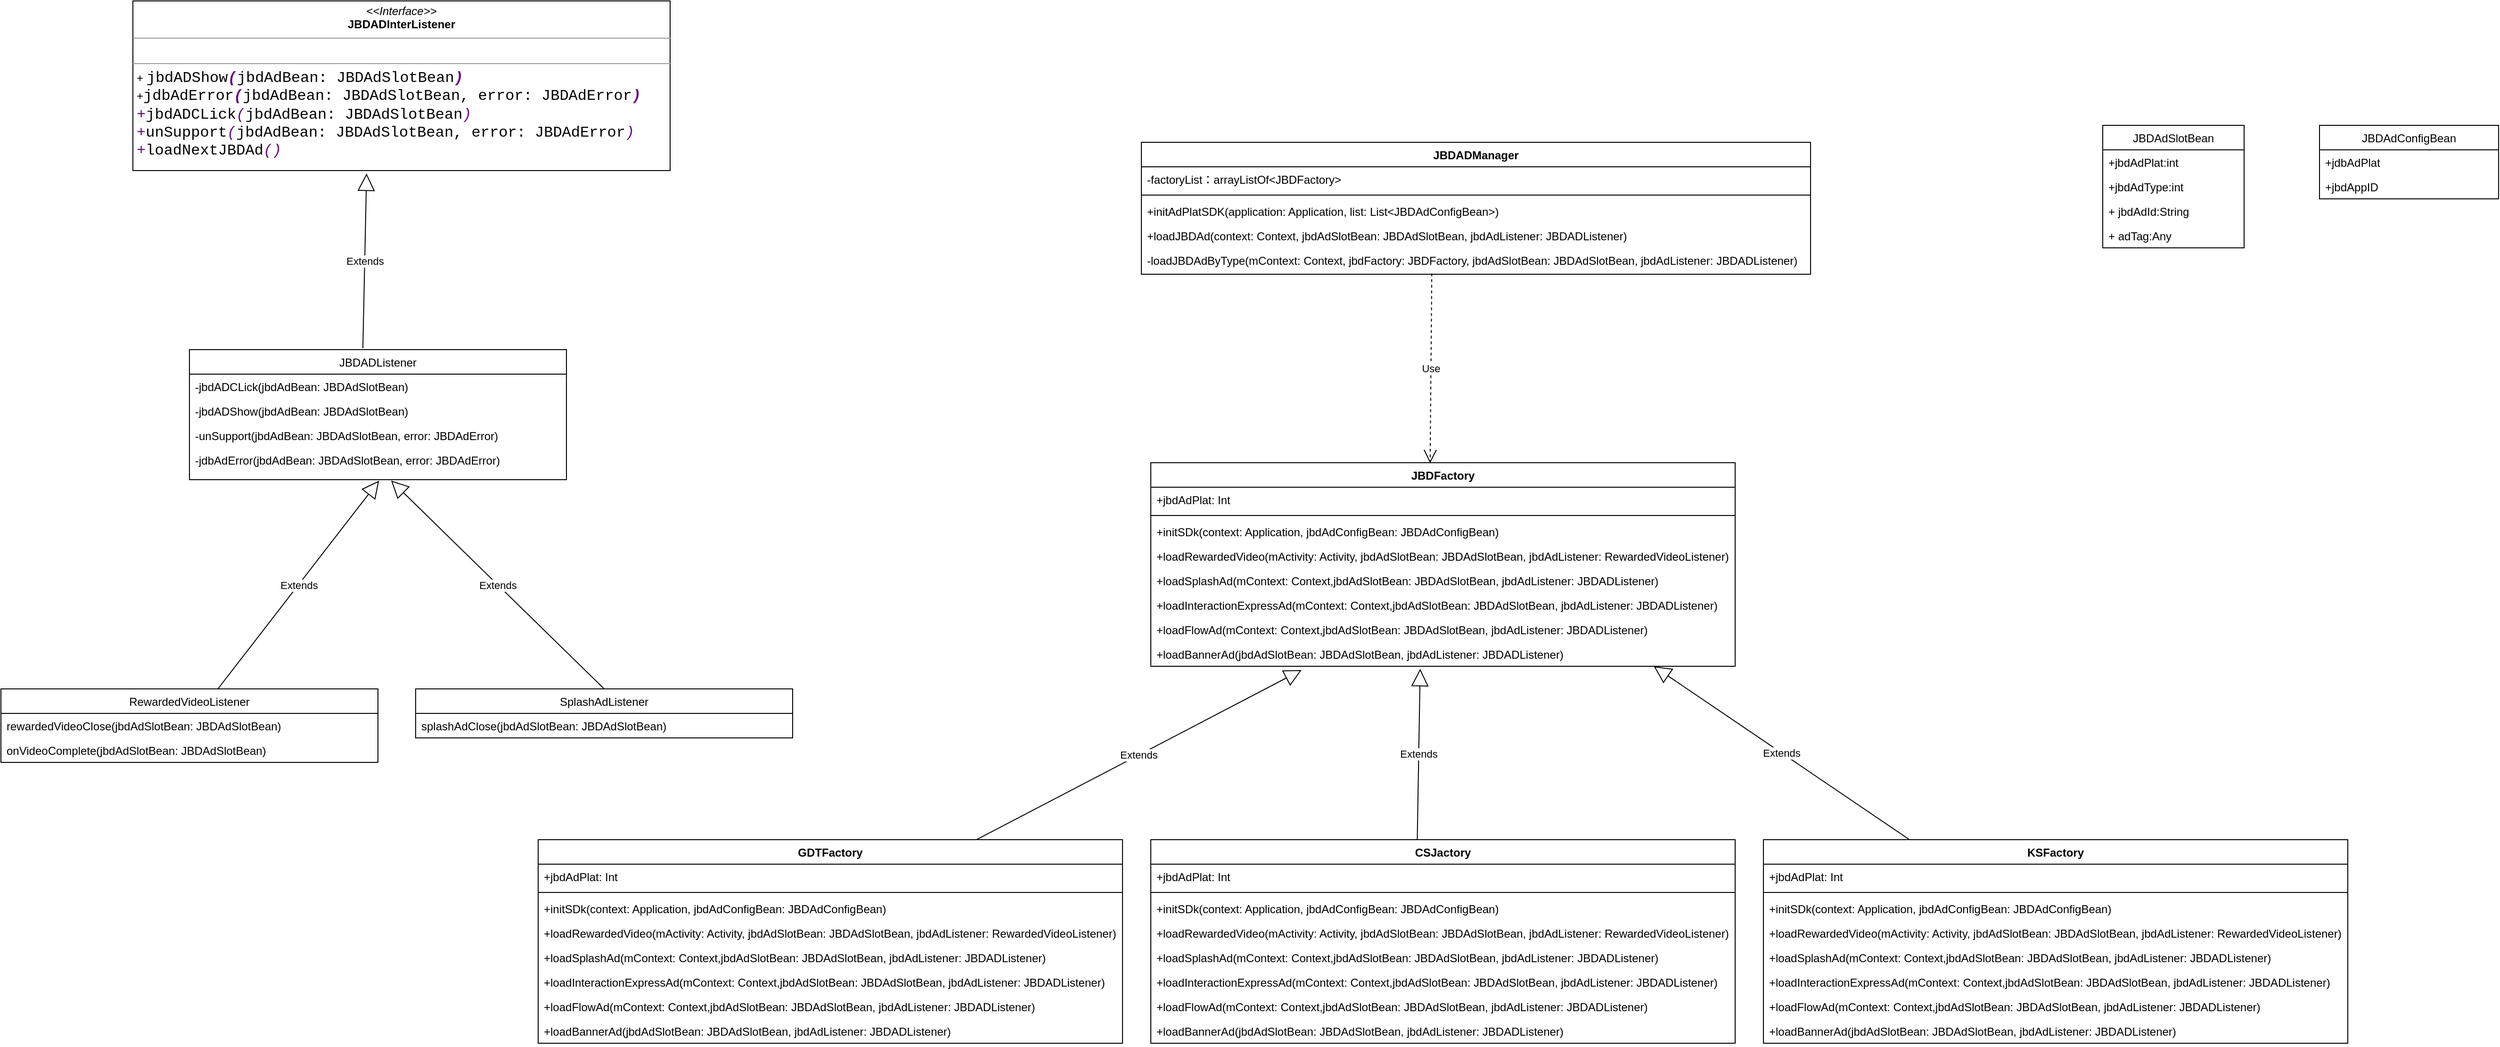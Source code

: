 <mxfile version="13.5.5" type="github">
  <diagram id="5dPPpYAP-PKiB_ua91mX" name="Page-1">
    <mxGraphModel dx="6855" dy="1988" grid="1" gridSize="10" guides="1" tooltips="1" connect="1" arrows="1" fold="1" page="1" pageScale="1" pageWidth="3300" pageHeight="4681" math="0" shadow="0">
      <root>
        <mxCell id="0" />
        <mxCell id="1" parent="0" />
        <mxCell id="3NJFldnpDI_Of29Jazui-77" value="Extends" style="endArrow=block;endSize=16;endFill=0;html=1;entryX=0.503;entryY=1.029;entryDx=0;entryDy=0;entryPerimeter=0;" edge="1" parent="1" source="3NJFldnpDI_Of29Jazui-73" target="3NJFldnpDI_Of29Jazui-58">
          <mxGeometry width="160" relative="1" as="geometry">
            <mxPoint x="-260" y="1650" as="sourcePoint" />
            <mxPoint x="-100" y="1650" as="targetPoint" />
          </mxGeometry>
        </mxCell>
        <mxCell id="3NJFldnpDI_Of29Jazui-81" value="Extends" style="endArrow=block;endSize=16;endFill=0;html=1;exitX=0.5;exitY=0;exitDx=0;exitDy=0;entryX=0.535;entryY=1.029;entryDx=0;entryDy=0;entryPerimeter=0;" edge="1" parent="1" source="3NJFldnpDI_Of29Jazui-78" target="3NJFldnpDI_Of29Jazui-58">
          <mxGeometry width="160" relative="1" as="geometry">
            <mxPoint x="-260" y="1750" as="sourcePoint" />
            <mxPoint x="-110" y="1640" as="targetPoint" />
          </mxGeometry>
        </mxCell>
        <mxCell id="3NJFldnpDI_Of29Jazui-105" value="Extends" style="endArrow=block;endSize=16;endFill=0;html=1;exitX=0.75;exitY=0;exitDx=0;exitDy=0;" edge="1" parent="1" source="3NJFldnpDI_Of29Jazui-130">
          <mxGeometry width="160" relative="1" as="geometry">
            <mxPoint x="492.76" y="1917.192" as="sourcePoint" />
            <mxPoint x="850" y="1780" as="targetPoint" />
          </mxGeometry>
        </mxCell>
        <mxCell id="3NJFldnpDI_Of29Jazui-107" value="Extends" style="endArrow=block;endSize=16;endFill=0;html=1;entryX=0.461;entryY=1.104;entryDx=0;entryDy=0;entryPerimeter=0;exitX=0.456;exitY=0.001;exitDx=0;exitDy=0;exitPerimeter=0;" edge="1" parent="1" source="3NJFldnpDI_Of29Jazui-139" target="3NJFldnpDI_Of29Jazui-86">
          <mxGeometry width="160" relative="1" as="geometry">
            <mxPoint x="972.1" y="1916.976" as="sourcePoint" />
            <mxPoint x="1000" y="1790" as="targetPoint" />
          </mxGeometry>
        </mxCell>
        <mxCell id="3NJFldnpDI_Of29Jazui-117" value="Extends" style="endArrow=block;endSize=16;endFill=0;html=1;entryX=0.461;entryY=1.104;entryDx=0;entryDy=0;entryPerimeter=0;exitX=0.25;exitY=0;exitDx=0;exitDy=0;" edge="1" parent="1" source="3NJFldnpDI_Of29Jazui-149">
          <mxGeometry width="160" relative="1" as="geometry">
            <mxPoint x="1476.4" y="1915.896" as="sourcePoint" />
            <mxPoint x="1223.72" y="1776.004" as="targetPoint" />
          </mxGeometry>
        </mxCell>
        <mxCell id="3NJFldnpDI_Of29Jazui-124" value="Use" style="endArrow=open;endSize=12;dashed=1;html=1;exitX=0.434;exitY=0.974;exitDx=0;exitDy=0;exitPerimeter=0;entryX=0.478;entryY=0.002;entryDx=0;entryDy=0;entryPerimeter=0;" edge="1" parent="1" source="3NJFldnpDI_Of29Jazui-121" target="3NJFldnpDI_Of29Jazui-51">
          <mxGeometry width="160" relative="1" as="geometry">
            <mxPoint x="790" y="1450" as="sourcePoint" />
            <mxPoint x="950" y="1450" as="targetPoint" />
          </mxGeometry>
        </mxCell>
        <mxCell id="3NJFldnpDI_Of29Jazui-118" value="JBDADManager" style="swimlane;fontStyle=1;align=center;verticalAlign=top;childLayout=stackLayout;horizontal=1;startSize=26;horizontalStack=0;resizeParent=1;resizeParentMax=0;resizeLast=0;collapsible=1;marginBottom=0;" vertex="1" parent="1">
          <mxGeometry x="680" y="1220" width="710" height="140" as="geometry" />
        </mxCell>
        <mxCell id="3NJFldnpDI_Of29Jazui-119" value="-factoryList：arrayListOf&lt;JBDFactory&gt;" style="text;strokeColor=none;fillColor=none;align=left;verticalAlign=top;spacingLeft=4;spacingRight=4;overflow=hidden;rotatable=0;points=[[0,0.5],[1,0.5]];portConstraint=eastwest;" vertex="1" parent="3NJFldnpDI_Of29Jazui-118">
          <mxGeometry y="26" width="710" height="26" as="geometry" />
        </mxCell>
        <mxCell id="3NJFldnpDI_Of29Jazui-120" value="" style="line;strokeWidth=1;fillColor=none;align=left;verticalAlign=middle;spacingTop=-1;spacingLeft=3;spacingRight=3;rotatable=0;labelPosition=right;points=[];portConstraint=eastwest;" vertex="1" parent="3NJFldnpDI_Of29Jazui-118">
          <mxGeometry y="52" width="710" height="8" as="geometry" />
        </mxCell>
        <mxCell id="3NJFldnpDI_Of29Jazui-122" value="+initAdPlatSDK(application: Application, list: List&lt;JBDAdConfigBean&gt;)" style="text;strokeColor=none;fillColor=none;align=left;verticalAlign=top;spacingLeft=4;spacingRight=4;overflow=hidden;rotatable=0;points=[[0,0.5],[1,0.5]];portConstraint=eastwest;" vertex="1" parent="3NJFldnpDI_Of29Jazui-118">
          <mxGeometry y="60" width="710" height="26" as="geometry" />
        </mxCell>
        <mxCell id="3NJFldnpDI_Of29Jazui-123" value="+loadJBDAd(context: Context, jbdAdSlotBean: JBDAdSlotBean, jbdAdListener: JBDADListener)" style="text;strokeColor=none;fillColor=none;align=left;verticalAlign=top;spacingLeft=4;spacingRight=4;overflow=hidden;rotatable=0;points=[[0,0.5],[1,0.5]];portConstraint=eastwest;" vertex="1" parent="3NJFldnpDI_Of29Jazui-118">
          <mxGeometry y="86" width="710" height="26" as="geometry" />
        </mxCell>
        <mxCell id="3NJFldnpDI_Of29Jazui-121" value="-loadJBDAdByType(mContext: Context, jbdFactory: JBDFactory, jbdAdSlotBean: JBDAdSlotBean, jbdAdListener: JBDADListener)" style="text;strokeColor=none;fillColor=none;align=left;verticalAlign=top;spacingLeft=4;spacingRight=4;overflow=hidden;rotatable=0;points=[[0,0.5],[1,0.5]];portConstraint=eastwest;" vertex="1" parent="3NJFldnpDI_Of29Jazui-118">
          <mxGeometry y="112" width="710" height="28" as="geometry" />
        </mxCell>
        <mxCell id="3NJFldnpDI_Of29Jazui-51" value="JBDFactory" style="swimlane;fontStyle=1;align=center;verticalAlign=top;childLayout=stackLayout;horizontal=1;startSize=26;horizontalStack=0;resizeParent=1;resizeParentMax=0;resizeLast=0;collapsible=1;marginBottom=0;" vertex="1" parent="1">
          <mxGeometry x="690" y="1560" width="620" height="216" as="geometry" />
        </mxCell>
        <mxCell id="3NJFldnpDI_Of29Jazui-52" value="+jbdAdPlat: Int" style="text;strokeColor=none;fillColor=none;align=left;verticalAlign=top;spacingLeft=4;spacingRight=4;overflow=hidden;rotatable=0;points=[[0,0.5],[1,0.5]];portConstraint=eastwest;" vertex="1" parent="3NJFldnpDI_Of29Jazui-51">
          <mxGeometry y="26" width="620" height="26" as="geometry" />
        </mxCell>
        <mxCell id="3NJFldnpDI_Of29Jazui-53" value="" style="line;strokeWidth=1;fillColor=none;align=left;verticalAlign=middle;spacingTop=-1;spacingLeft=3;spacingRight=3;rotatable=0;labelPosition=right;points=[];portConstraint=eastwest;" vertex="1" parent="3NJFldnpDI_Of29Jazui-51">
          <mxGeometry y="52" width="620" height="8" as="geometry" />
        </mxCell>
        <mxCell id="3NJFldnpDI_Of29Jazui-54" value="+initSDk(context: Application, jbdAdConfigBean: JBDAdConfigBean)" style="text;strokeColor=none;fillColor=none;align=left;verticalAlign=top;spacingLeft=4;spacingRight=4;overflow=hidden;rotatable=0;points=[[0,0.5],[1,0.5]];portConstraint=eastwest;" vertex="1" parent="3NJFldnpDI_Of29Jazui-51">
          <mxGeometry y="60" width="620" height="26" as="geometry" />
        </mxCell>
        <mxCell id="3NJFldnpDI_Of29Jazui-82" value="+loadRewardedVideo(mActivity: Activity, jbdAdSlotBean: JBDAdSlotBean, jbdAdListener: RewardedVideoListener)" style="text;strokeColor=none;fillColor=none;align=left;verticalAlign=top;spacingLeft=4;spacingRight=4;overflow=hidden;rotatable=0;points=[[0,0.5],[1,0.5]];portConstraint=eastwest;" vertex="1" parent="3NJFldnpDI_Of29Jazui-51">
          <mxGeometry y="86" width="620" height="26" as="geometry" />
        </mxCell>
        <mxCell id="3NJFldnpDI_Of29Jazui-83" value="+loadSplashAd(mContext: Context,jbdAdSlotBean: JBDAdSlotBean, jbdAdListener: JBDADListener)" style="text;strokeColor=none;fillColor=none;align=left;verticalAlign=top;spacingLeft=4;spacingRight=4;overflow=hidden;rotatable=0;points=[[0,0.5],[1,0.5]];portConstraint=eastwest;" vertex="1" parent="3NJFldnpDI_Of29Jazui-51">
          <mxGeometry y="112" width="620" height="26" as="geometry" />
        </mxCell>
        <mxCell id="3NJFldnpDI_Of29Jazui-84" value="+loadInteractionExpressAd(mContext: Context,jbdAdSlotBean: JBDAdSlotBean, jbdAdListener: JBDADListener)" style="text;strokeColor=none;fillColor=none;align=left;verticalAlign=top;spacingLeft=4;spacingRight=4;overflow=hidden;rotatable=0;points=[[0,0.5],[1,0.5]];portConstraint=eastwest;" vertex="1" parent="3NJFldnpDI_Of29Jazui-51">
          <mxGeometry y="138" width="620" height="26" as="geometry" />
        </mxCell>
        <mxCell id="3NJFldnpDI_Of29Jazui-85" value="+loadFlowAd(mContext: Context,jbdAdSlotBean: JBDAdSlotBean, jbdAdListener: JBDADListener)" style="text;strokeColor=none;fillColor=none;align=left;verticalAlign=top;spacingLeft=4;spacingRight=4;overflow=hidden;rotatable=0;points=[[0,0.5],[1,0.5]];portConstraint=eastwest;" vertex="1" parent="3NJFldnpDI_Of29Jazui-51">
          <mxGeometry y="164" width="620" height="26" as="geometry" />
        </mxCell>
        <mxCell id="3NJFldnpDI_Of29Jazui-86" value="+loadBannerAd(jbdAdSlotBean: JBDAdSlotBean, jbdAdListener: JBDADListener)" style="text;strokeColor=none;fillColor=none;align=left;verticalAlign=top;spacingLeft=4;spacingRight=4;overflow=hidden;rotatable=0;points=[[0,0.5],[1,0.5]];portConstraint=eastwest;" vertex="1" parent="3NJFldnpDI_Of29Jazui-51">
          <mxGeometry y="190" width="620" height="26" as="geometry" />
        </mxCell>
        <mxCell id="3NJFldnpDI_Of29Jazui-139" value="CSJactory" style="swimlane;fontStyle=1;align=center;verticalAlign=top;childLayout=stackLayout;horizontal=1;startSize=26;horizontalStack=0;resizeParent=1;resizeParentMax=0;resizeLast=0;collapsible=1;marginBottom=0;" vertex="1" parent="1">
          <mxGeometry x="690" y="1960" width="620" height="216" as="geometry" />
        </mxCell>
        <mxCell id="3NJFldnpDI_Of29Jazui-140" value="+jbdAdPlat: Int" style="text;strokeColor=none;fillColor=none;align=left;verticalAlign=top;spacingLeft=4;spacingRight=4;overflow=hidden;rotatable=0;points=[[0,0.5],[1,0.5]];portConstraint=eastwest;" vertex="1" parent="3NJFldnpDI_Of29Jazui-139">
          <mxGeometry y="26" width="620" height="26" as="geometry" />
        </mxCell>
        <mxCell id="3NJFldnpDI_Of29Jazui-141" value="" style="line;strokeWidth=1;fillColor=none;align=left;verticalAlign=middle;spacingTop=-1;spacingLeft=3;spacingRight=3;rotatable=0;labelPosition=right;points=[];portConstraint=eastwest;" vertex="1" parent="3NJFldnpDI_Of29Jazui-139">
          <mxGeometry y="52" width="620" height="8" as="geometry" />
        </mxCell>
        <mxCell id="3NJFldnpDI_Of29Jazui-142" value="+initSDk(context: Application, jbdAdConfigBean: JBDAdConfigBean)" style="text;strokeColor=none;fillColor=none;align=left;verticalAlign=top;spacingLeft=4;spacingRight=4;overflow=hidden;rotatable=0;points=[[0,0.5],[1,0.5]];portConstraint=eastwest;" vertex="1" parent="3NJFldnpDI_Of29Jazui-139">
          <mxGeometry y="60" width="620" height="26" as="geometry" />
        </mxCell>
        <mxCell id="3NJFldnpDI_Of29Jazui-143" value="+loadRewardedVideo(mActivity: Activity, jbdAdSlotBean: JBDAdSlotBean, jbdAdListener: RewardedVideoListener)" style="text;strokeColor=none;fillColor=none;align=left;verticalAlign=top;spacingLeft=4;spacingRight=4;overflow=hidden;rotatable=0;points=[[0,0.5],[1,0.5]];portConstraint=eastwest;" vertex="1" parent="3NJFldnpDI_Of29Jazui-139">
          <mxGeometry y="86" width="620" height="26" as="geometry" />
        </mxCell>
        <mxCell id="3NJFldnpDI_Of29Jazui-144" value="+loadSplashAd(mContext: Context,jbdAdSlotBean: JBDAdSlotBean, jbdAdListener: JBDADListener)" style="text;strokeColor=none;fillColor=none;align=left;verticalAlign=top;spacingLeft=4;spacingRight=4;overflow=hidden;rotatable=0;points=[[0,0.5],[1,0.5]];portConstraint=eastwest;" vertex="1" parent="3NJFldnpDI_Of29Jazui-139">
          <mxGeometry y="112" width="620" height="26" as="geometry" />
        </mxCell>
        <mxCell id="3NJFldnpDI_Of29Jazui-145" value="+loadInteractionExpressAd(mContext: Context,jbdAdSlotBean: JBDAdSlotBean, jbdAdListener: JBDADListener)" style="text;strokeColor=none;fillColor=none;align=left;verticalAlign=top;spacingLeft=4;spacingRight=4;overflow=hidden;rotatable=0;points=[[0,0.5],[1,0.5]];portConstraint=eastwest;" vertex="1" parent="3NJFldnpDI_Of29Jazui-139">
          <mxGeometry y="138" width="620" height="26" as="geometry" />
        </mxCell>
        <mxCell id="3NJFldnpDI_Of29Jazui-146" value="+loadFlowAd(mContext: Context,jbdAdSlotBean: JBDAdSlotBean, jbdAdListener: JBDADListener)" style="text;strokeColor=none;fillColor=none;align=left;verticalAlign=top;spacingLeft=4;spacingRight=4;overflow=hidden;rotatable=0;points=[[0,0.5],[1,0.5]];portConstraint=eastwest;" vertex="1" parent="3NJFldnpDI_Of29Jazui-139">
          <mxGeometry y="164" width="620" height="26" as="geometry" />
        </mxCell>
        <mxCell id="3NJFldnpDI_Of29Jazui-147" value="+loadBannerAd(jbdAdSlotBean: JBDAdSlotBean, jbdAdListener: JBDADListener)" style="text;strokeColor=none;fillColor=none;align=left;verticalAlign=top;spacingLeft=4;spacingRight=4;overflow=hidden;rotatable=0;points=[[0,0.5],[1,0.5]];portConstraint=eastwest;" vertex="1" parent="3NJFldnpDI_Of29Jazui-139">
          <mxGeometry y="190" width="620" height="26" as="geometry" />
        </mxCell>
        <mxCell id="3NJFldnpDI_Of29Jazui-130" value="GDTFactory" style="swimlane;fontStyle=1;align=center;verticalAlign=top;childLayout=stackLayout;horizontal=1;startSize=26;horizontalStack=0;resizeParent=1;resizeParentMax=0;resizeLast=0;collapsible=1;marginBottom=0;" vertex="1" parent="1">
          <mxGeometry x="40" y="1960" width="620" height="216" as="geometry" />
        </mxCell>
        <mxCell id="3NJFldnpDI_Of29Jazui-131" value="+jbdAdPlat: Int" style="text;strokeColor=none;fillColor=none;align=left;verticalAlign=top;spacingLeft=4;spacingRight=4;overflow=hidden;rotatable=0;points=[[0,0.5],[1,0.5]];portConstraint=eastwest;" vertex="1" parent="3NJFldnpDI_Of29Jazui-130">
          <mxGeometry y="26" width="620" height="26" as="geometry" />
        </mxCell>
        <mxCell id="3NJFldnpDI_Of29Jazui-132" value="" style="line;strokeWidth=1;fillColor=none;align=left;verticalAlign=middle;spacingTop=-1;spacingLeft=3;spacingRight=3;rotatable=0;labelPosition=right;points=[];portConstraint=eastwest;" vertex="1" parent="3NJFldnpDI_Of29Jazui-130">
          <mxGeometry y="52" width="620" height="8" as="geometry" />
        </mxCell>
        <mxCell id="3NJFldnpDI_Of29Jazui-133" value="+initSDk(context: Application, jbdAdConfigBean: JBDAdConfigBean)" style="text;strokeColor=none;fillColor=none;align=left;verticalAlign=top;spacingLeft=4;spacingRight=4;overflow=hidden;rotatable=0;points=[[0,0.5],[1,0.5]];portConstraint=eastwest;" vertex="1" parent="3NJFldnpDI_Of29Jazui-130">
          <mxGeometry y="60" width="620" height="26" as="geometry" />
        </mxCell>
        <mxCell id="3NJFldnpDI_Of29Jazui-134" value="+loadRewardedVideo(mActivity: Activity, jbdAdSlotBean: JBDAdSlotBean, jbdAdListener: RewardedVideoListener)" style="text;strokeColor=none;fillColor=none;align=left;verticalAlign=top;spacingLeft=4;spacingRight=4;overflow=hidden;rotatable=0;points=[[0,0.5],[1,0.5]];portConstraint=eastwest;" vertex="1" parent="3NJFldnpDI_Of29Jazui-130">
          <mxGeometry y="86" width="620" height="26" as="geometry" />
        </mxCell>
        <mxCell id="3NJFldnpDI_Of29Jazui-135" value="+loadSplashAd(mContext: Context,jbdAdSlotBean: JBDAdSlotBean, jbdAdListener: JBDADListener)" style="text;strokeColor=none;fillColor=none;align=left;verticalAlign=top;spacingLeft=4;spacingRight=4;overflow=hidden;rotatable=0;points=[[0,0.5],[1,0.5]];portConstraint=eastwest;" vertex="1" parent="3NJFldnpDI_Of29Jazui-130">
          <mxGeometry y="112" width="620" height="26" as="geometry" />
        </mxCell>
        <mxCell id="3NJFldnpDI_Of29Jazui-136" value="+loadInteractionExpressAd(mContext: Context,jbdAdSlotBean: JBDAdSlotBean, jbdAdListener: JBDADListener)" style="text;strokeColor=none;fillColor=none;align=left;verticalAlign=top;spacingLeft=4;spacingRight=4;overflow=hidden;rotatable=0;points=[[0,0.5],[1,0.5]];portConstraint=eastwest;" vertex="1" parent="3NJFldnpDI_Of29Jazui-130">
          <mxGeometry y="138" width="620" height="26" as="geometry" />
        </mxCell>
        <mxCell id="3NJFldnpDI_Of29Jazui-137" value="+loadFlowAd(mContext: Context,jbdAdSlotBean: JBDAdSlotBean, jbdAdListener: JBDADListener)" style="text;strokeColor=none;fillColor=none;align=left;verticalAlign=top;spacingLeft=4;spacingRight=4;overflow=hidden;rotatable=0;points=[[0,0.5],[1,0.5]];portConstraint=eastwest;" vertex="1" parent="3NJFldnpDI_Of29Jazui-130">
          <mxGeometry y="164" width="620" height="26" as="geometry" />
        </mxCell>
        <mxCell id="3NJFldnpDI_Of29Jazui-138" value="+loadBannerAd(jbdAdSlotBean: JBDAdSlotBean, jbdAdListener: JBDADListener)" style="text;strokeColor=none;fillColor=none;align=left;verticalAlign=top;spacingLeft=4;spacingRight=4;overflow=hidden;rotatable=0;points=[[0,0.5],[1,0.5]];portConstraint=eastwest;" vertex="1" parent="3NJFldnpDI_Of29Jazui-130">
          <mxGeometry y="190" width="620" height="26" as="geometry" />
        </mxCell>
        <mxCell id="3NJFldnpDI_Of29Jazui-149" value="KSFactory" style="swimlane;fontStyle=1;align=center;verticalAlign=top;childLayout=stackLayout;horizontal=1;startSize=26;horizontalStack=0;resizeParent=1;resizeParentMax=0;resizeLast=0;collapsible=1;marginBottom=0;" vertex="1" parent="1">
          <mxGeometry x="1340" y="1960" width="620" height="216" as="geometry" />
        </mxCell>
        <mxCell id="3NJFldnpDI_Of29Jazui-150" value="+jbdAdPlat: Int" style="text;strokeColor=none;fillColor=none;align=left;verticalAlign=top;spacingLeft=4;spacingRight=4;overflow=hidden;rotatable=0;points=[[0,0.5],[1,0.5]];portConstraint=eastwest;" vertex="1" parent="3NJFldnpDI_Of29Jazui-149">
          <mxGeometry y="26" width="620" height="26" as="geometry" />
        </mxCell>
        <mxCell id="3NJFldnpDI_Of29Jazui-151" value="" style="line;strokeWidth=1;fillColor=none;align=left;verticalAlign=middle;spacingTop=-1;spacingLeft=3;spacingRight=3;rotatable=0;labelPosition=right;points=[];portConstraint=eastwest;" vertex="1" parent="3NJFldnpDI_Of29Jazui-149">
          <mxGeometry y="52" width="620" height="8" as="geometry" />
        </mxCell>
        <mxCell id="3NJFldnpDI_Of29Jazui-152" value="+initSDk(context: Application, jbdAdConfigBean: JBDAdConfigBean)" style="text;strokeColor=none;fillColor=none;align=left;verticalAlign=top;spacingLeft=4;spacingRight=4;overflow=hidden;rotatable=0;points=[[0,0.5],[1,0.5]];portConstraint=eastwest;" vertex="1" parent="3NJFldnpDI_Of29Jazui-149">
          <mxGeometry y="60" width="620" height="26" as="geometry" />
        </mxCell>
        <mxCell id="3NJFldnpDI_Of29Jazui-153" value="+loadRewardedVideo(mActivity: Activity, jbdAdSlotBean: JBDAdSlotBean, jbdAdListener: RewardedVideoListener)" style="text;strokeColor=none;fillColor=none;align=left;verticalAlign=top;spacingLeft=4;spacingRight=4;overflow=hidden;rotatable=0;points=[[0,0.5],[1,0.5]];portConstraint=eastwest;" vertex="1" parent="3NJFldnpDI_Of29Jazui-149">
          <mxGeometry y="86" width="620" height="26" as="geometry" />
        </mxCell>
        <mxCell id="3NJFldnpDI_Of29Jazui-154" value="+loadSplashAd(mContext: Context,jbdAdSlotBean: JBDAdSlotBean, jbdAdListener: JBDADListener)" style="text;strokeColor=none;fillColor=none;align=left;verticalAlign=top;spacingLeft=4;spacingRight=4;overflow=hidden;rotatable=0;points=[[0,0.5],[1,0.5]];portConstraint=eastwest;" vertex="1" parent="3NJFldnpDI_Of29Jazui-149">
          <mxGeometry y="112" width="620" height="26" as="geometry" />
        </mxCell>
        <mxCell id="3NJFldnpDI_Of29Jazui-155" value="+loadInteractionExpressAd(mContext: Context,jbdAdSlotBean: JBDAdSlotBean, jbdAdListener: JBDADListener)" style="text;strokeColor=none;fillColor=none;align=left;verticalAlign=top;spacingLeft=4;spacingRight=4;overflow=hidden;rotatable=0;points=[[0,0.5],[1,0.5]];portConstraint=eastwest;" vertex="1" parent="3NJFldnpDI_Of29Jazui-149">
          <mxGeometry y="138" width="620" height="26" as="geometry" />
        </mxCell>
        <mxCell id="3NJFldnpDI_Of29Jazui-156" value="+loadFlowAd(mContext: Context,jbdAdSlotBean: JBDAdSlotBean, jbdAdListener: JBDADListener)" style="text;strokeColor=none;fillColor=none;align=left;verticalAlign=top;spacingLeft=4;spacingRight=4;overflow=hidden;rotatable=0;points=[[0,0.5],[1,0.5]];portConstraint=eastwest;" vertex="1" parent="3NJFldnpDI_Of29Jazui-149">
          <mxGeometry y="164" width="620" height="26" as="geometry" />
        </mxCell>
        <mxCell id="3NJFldnpDI_Of29Jazui-157" value="+loadBannerAd(jbdAdSlotBean: JBDAdSlotBean, jbdAdListener: JBDADListener)" style="text;strokeColor=none;fillColor=none;align=left;verticalAlign=top;spacingLeft=4;spacingRight=4;overflow=hidden;rotatable=0;points=[[0,0.5],[1,0.5]];portConstraint=eastwest;" vertex="1" parent="3NJFldnpDI_Of29Jazui-149">
          <mxGeometry y="190" width="620" height="26" as="geometry" />
        </mxCell>
        <mxCell id="3NJFldnpDI_Of29Jazui-165" value="&lt;p style=&quot;margin: 0px ; margin-top: 4px ; text-align: center&quot;&gt;&lt;i&gt;&amp;lt;&amp;lt;Interface&amp;gt;&amp;gt;&lt;/i&gt;&lt;br&gt;&lt;b&gt;JBDADInterListener&lt;/b&gt;&lt;/p&gt;&lt;hr size=&quot;1&quot;&gt;&lt;p style=&quot;margin: 0px ; margin-left: 4px&quot;&gt;&lt;br&gt;&lt;/p&gt;&lt;hr size=&quot;1&quot;&gt;&lt;p style=&quot;margin: 0px ; margin-left: 4px&quot;&gt;+&amp;nbsp;&lt;span style=&quot;background-color: rgb(255 , 255 , 255) ; font-family: &amp;#34;courier new&amp;#34; ; font-size: 12pt&quot;&gt;jbdADShow&lt;/span&gt;&lt;span style=&quot;font-family: &amp;#34;courier new&amp;#34; ; font-size: 12pt ; color: rgb(102 , 14 , 122) ; font-weight: bold ; font-style: italic&quot;&gt;(&lt;/span&gt;&lt;span style=&quot;background-color: rgb(255 , 255 , 255) ; font-family: &amp;#34;courier new&amp;#34; ; font-size: 12pt&quot;&gt;jbdAdBean: JBDAdSlotBean&lt;/span&gt;&lt;span style=&quot;font-family: &amp;#34;courier new&amp;#34; ; font-size: 12pt ; color: rgb(102 , 14 , 122) ; font-weight: bold ; font-style: italic&quot;&gt;)&lt;/span&gt;&lt;/p&gt;&lt;p style=&quot;margin: 0px ; margin-left: 4px&quot;&gt;+&lt;span style=&quot;background-color: rgb(255 , 255 , 255) ; font-family: &amp;#34;courier new&amp;#34; ; font-size: 12pt&quot;&gt;jdbAdError&lt;/span&gt;&lt;span style=&quot;font-family: &amp;#34;courier new&amp;#34; ; font-size: 12pt ; color: rgb(102 , 14 , 122) ; font-weight: bold ; font-style: italic&quot;&gt;(&lt;/span&gt;&lt;span style=&quot;background-color: rgb(255 , 255 , 255) ; font-family: &amp;#34;courier new&amp;#34; ; font-size: 12pt&quot;&gt;jbdAdBean: JBDAdSlotBean, error: JBDAdError&lt;/span&gt;&lt;span style=&quot;font-family: &amp;#34;courier new&amp;#34; ; font-size: 12pt ; color: rgb(102 , 14 , 122) ; font-weight: bold ; font-style: italic&quot;&gt;)&lt;br&gt;&lt;/span&gt;&lt;font face=&quot;Courier New&quot;&gt;&lt;span style=&quot;font-size: 12pt ; background-color: rgb(248 , 249 , 250)&quot;&gt;&lt;font color=&quot;#660e7a&quot;&gt;&lt;i&gt;+&lt;/i&gt;&lt;/font&gt;&lt;/span&gt;&lt;span style=&quot;background-color: rgb(255 , 255 , 255) ; font-size: 12pt&quot;&gt;jbdADCLick&lt;/span&gt;&lt;span style=&quot;font-size: 12pt ; color: rgb(102 , 14 , 122) ; font-style: italic&quot;&gt;(&lt;/span&gt;&lt;span style=&quot;background-color: rgb(255 , 255 , 255) ; font-size: 12pt&quot;&gt;jbdAdBean: JBDAdSlotBean&lt;/span&gt;&lt;span style=&quot;font-size: 12pt ; color: rgb(102 , 14 , 122) ; font-style: italic&quot;&gt;)&lt;br&gt;+&lt;/span&gt;&lt;span style=&quot;background-color: rgb(255 , 255 , 255) ; font-size: 12pt&quot;&gt;unSupport&lt;/span&gt;&lt;span style=&quot;font-size: 12pt ; color: rgb(102 , 14 , 122) ; font-style: italic&quot;&gt;(&lt;/span&gt;&lt;span style=&quot;background-color: rgb(255 , 255 , 255) ; font-size: 12pt&quot;&gt;jbdAdBean: JBDAdSlotBean, error: JBDAdError&lt;/span&gt;&lt;span style=&quot;font-size: 12pt ; color: rgb(102 , 14 , 122) ; font-style: italic&quot;&gt;)&lt;/span&gt;&lt;/font&gt;&lt;/p&gt;&lt;p style=&quot;margin: 0px ; margin-left: 4px&quot;&gt;&lt;font face=&quot;Courier New&quot;&gt;&lt;span style=&quot;font-size: 12pt ; color: rgb(102 , 14 , 122) ; font-style: italic&quot;&gt;+&lt;/span&gt;&lt;span style=&quot;background-color: rgb(255 , 255 , 255) ; font-size: 12pt&quot;&gt;loadNextJBDAd&lt;/span&gt;&lt;span style=&quot;font-size: 12pt ; color: rgb(102 , 14 , 122) ; font-style: italic&quot;&gt;()&lt;/span&gt;&lt;/font&gt;&lt;/p&gt;" style="verticalAlign=top;align=left;overflow=fill;fontSize=12;fontFamily=Helvetica;html=1;" vertex="1" parent="1">
          <mxGeometry x="-390" y="1070" width="570" height="180" as="geometry" />
        </mxCell>
        <mxCell id="3NJFldnpDI_Of29Jazui-169" value="Extends" style="endArrow=block;endSize=16;endFill=0;html=1;entryX=0.435;entryY=1.017;entryDx=0;entryDy=0;exitX=0.46;exitY=-0.011;exitDx=0;exitDy=0;exitPerimeter=0;entryPerimeter=0;" edge="1" parent="1" source="3NJFldnpDI_Of29Jazui-55" target="3NJFldnpDI_Of29Jazui-165">
          <mxGeometry width="160" relative="1" as="geometry">
            <mxPoint x="-105" y="1420" as="sourcePoint" />
            <mxPoint x="50" y="1490" as="targetPoint" />
          </mxGeometry>
        </mxCell>
        <mxCell id="3NJFldnpDI_Of29Jazui-55" value="JBDADListener" style="swimlane;fontStyle=0;childLayout=stackLayout;horizontal=1;startSize=26;fillColor=none;horizontalStack=0;resizeParent=1;resizeParentMax=0;resizeLast=0;collapsible=1;marginBottom=0;" vertex="1" parent="1">
          <mxGeometry x="-330" y="1440" width="400" height="138" as="geometry">
            <mxRectangle x="660" y="310" width="110" height="26" as="alternateBounds" />
          </mxGeometry>
        </mxCell>
        <mxCell id="3NJFldnpDI_Of29Jazui-56" value="-jbdADCLick(jbdAdBean: JBDAdSlotBean)" style="text;strokeColor=none;fillColor=none;align=left;verticalAlign=top;spacingLeft=4;spacingRight=4;overflow=hidden;rotatable=0;points=[[0,0.5],[1,0.5]];portConstraint=eastwest;" vertex="1" parent="3NJFldnpDI_Of29Jazui-55">
          <mxGeometry y="26" width="400" height="26" as="geometry" />
        </mxCell>
        <mxCell id="3NJFldnpDI_Of29Jazui-57" value="-jbdADShow(jbdAdBean: JBDAdSlotBean)" style="text;strokeColor=none;fillColor=none;align=left;verticalAlign=top;spacingLeft=4;spacingRight=4;overflow=hidden;rotatable=0;points=[[0,0.5],[1,0.5]];portConstraint=eastwest;" vertex="1" parent="3NJFldnpDI_Of29Jazui-55">
          <mxGeometry y="52" width="400" height="26" as="geometry" />
        </mxCell>
        <mxCell id="3NJFldnpDI_Of29Jazui-68" value="-unSupport(jbdAdBean: JBDAdSlotBean, error: JBDAdError)" style="text;strokeColor=none;fillColor=none;align=left;verticalAlign=top;spacingLeft=4;spacingRight=4;overflow=hidden;rotatable=0;points=[[0,0.5],[1,0.5]];portConstraint=eastwest;" vertex="1" parent="3NJFldnpDI_Of29Jazui-55">
          <mxGeometry y="78" width="400" height="26" as="geometry" />
        </mxCell>
        <mxCell id="3NJFldnpDI_Of29Jazui-58" value="-jdbAdError(jbdAdBean: JBDAdSlotBean, error: JBDAdError)" style="text;strokeColor=none;fillColor=none;align=left;verticalAlign=top;spacingLeft=4;spacingRight=4;overflow=hidden;rotatable=0;points=[[0,0.5],[1,0.5]];portConstraint=eastwest;" vertex="1" parent="3NJFldnpDI_Of29Jazui-55">
          <mxGeometry y="104" width="400" height="34" as="geometry" />
        </mxCell>
        <mxCell id="3NJFldnpDI_Of29Jazui-73" value="RewardedVideoListener" style="swimlane;fontStyle=0;childLayout=stackLayout;horizontal=1;startSize=26;fillColor=none;horizontalStack=0;resizeParent=1;resizeParentMax=0;resizeLast=0;collapsible=1;marginBottom=0;" vertex="1" parent="1">
          <mxGeometry x="-530" y="1800" width="400" height="78" as="geometry" />
        </mxCell>
        <mxCell id="3NJFldnpDI_Of29Jazui-74" value="rewardedVideoClose(jbdAdSlotBean: JBDAdSlotBean)" style="text;strokeColor=none;fillColor=none;align=left;verticalAlign=top;spacingLeft=4;spacingRight=4;overflow=hidden;rotatable=0;points=[[0,0.5],[1,0.5]];portConstraint=eastwest;" vertex="1" parent="3NJFldnpDI_Of29Jazui-73">
          <mxGeometry y="26" width="400" height="26" as="geometry" />
        </mxCell>
        <mxCell id="3NJFldnpDI_Of29Jazui-75" value="onVideoComplete(jbdAdSlotBean: JBDAdSlotBean) " style="text;strokeColor=none;fillColor=none;align=left;verticalAlign=top;spacingLeft=4;spacingRight=4;overflow=hidden;rotatable=0;points=[[0,0.5],[1,0.5]];portConstraint=eastwest;" vertex="1" parent="3NJFldnpDI_Of29Jazui-73">
          <mxGeometry y="52" width="400" height="26" as="geometry" />
        </mxCell>
        <mxCell id="3NJFldnpDI_Of29Jazui-78" value="SplashAdListener" style="swimlane;fontStyle=0;childLayout=stackLayout;horizontal=1;startSize=26;fillColor=none;horizontalStack=0;resizeParent=1;resizeParentMax=0;resizeLast=0;collapsible=1;marginBottom=0;" vertex="1" parent="1">
          <mxGeometry x="-90" y="1800" width="400" height="52" as="geometry" />
        </mxCell>
        <mxCell id="3NJFldnpDI_Of29Jazui-79" value="splashAdClose(jbdAdSlotBean: JBDAdSlotBean)" style="text;strokeColor=none;fillColor=none;align=left;verticalAlign=top;spacingLeft=4;spacingRight=4;overflow=hidden;rotatable=0;points=[[0,0.5],[1,0.5]];portConstraint=eastwest;" vertex="1" parent="3NJFldnpDI_Of29Jazui-78">
          <mxGeometry y="26" width="400" height="26" as="geometry" />
        </mxCell>
        <mxCell id="3NJFldnpDI_Of29Jazui-183" value="JBDAdSlotBean" style="swimlane;fontStyle=0;childLayout=stackLayout;horizontal=1;startSize=26;fillColor=none;horizontalStack=0;resizeParent=1;resizeParentMax=0;resizeLast=0;collapsible=1;marginBottom=0;" vertex="1" parent="1">
          <mxGeometry x="1700" y="1202" width="150" height="130" as="geometry" />
        </mxCell>
        <mxCell id="3NJFldnpDI_Of29Jazui-184" value="+jbdAdPlat:int" style="text;strokeColor=none;fillColor=none;align=left;verticalAlign=top;spacingLeft=4;spacingRight=4;overflow=hidden;rotatable=0;points=[[0,0.5],[1,0.5]];portConstraint=eastwest;" vertex="1" parent="3NJFldnpDI_Of29Jazui-183">
          <mxGeometry y="26" width="150" height="26" as="geometry" />
        </mxCell>
        <mxCell id="3NJFldnpDI_Of29Jazui-188" value="+jbdAdType:int" style="text;strokeColor=none;fillColor=none;align=left;verticalAlign=top;spacingLeft=4;spacingRight=4;overflow=hidden;rotatable=0;points=[[0,0.5],[1,0.5]];portConstraint=eastwest;" vertex="1" parent="3NJFldnpDI_Of29Jazui-183">
          <mxGeometry y="52" width="150" height="26" as="geometry" />
        </mxCell>
        <mxCell id="3NJFldnpDI_Of29Jazui-185" value="+ jbdAdId:String" style="text;strokeColor=none;fillColor=none;align=left;verticalAlign=top;spacingLeft=4;spacingRight=4;overflow=hidden;rotatable=0;points=[[0,0.5],[1,0.5]];portConstraint=eastwest;" vertex="1" parent="3NJFldnpDI_Of29Jazui-183">
          <mxGeometry y="78" width="150" height="26" as="geometry" />
        </mxCell>
        <mxCell id="3NJFldnpDI_Of29Jazui-186" value="+ adTag:Any" style="text;strokeColor=none;fillColor=none;align=left;verticalAlign=top;spacingLeft=4;spacingRight=4;overflow=hidden;rotatable=0;points=[[0,0.5],[1,0.5]];portConstraint=eastwest;" vertex="1" parent="3NJFldnpDI_Of29Jazui-183">
          <mxGeometry y="104" width="150" height="26" as="geometry" />
        </mxCell>
        <mxCell id="3NJFldnpDI_Of29Jazui-30" value="JBDAdConfigBean" style="swimlane;fontStyle=0;childLayout=stackLayout;horizontal=1;startSize=26;fillColor=none;horizontalStack=0;resizeParent=1;resizeParentMax=0;resizeLast=0;collapsible=1;marginBottom=0;" vertex="1" parent="1">
          <mxGeometry x="1930" y="1202" width="190" height="78" as="geometry" />
        </mxCell>
        <mxCell id="3NJFldnpDI_Of29Jazui-32" value="+jdbAdPlat" style="text;strokeColor=none;fillColor=none;align=left;verticalAlign=top;spacingLeft=4;spacingRight=4;overflow=hidden;rotatable=0;points=[[0,0.5],[1,0.5]];portConstraint=eastwest;" vertex="1" parent="3NJFldnpDI_Of29Jazui-30">
          <mxGeometry y="26" width="190" height="26" as="geometry" />
        </mxCell>
        <mxCell id="3NJFldnpDI_Of29Jazui-170" value="+jbdAppID" style="text;strokeColor=none;fillColor=none;align=left;verticalAlign=top;spacingLeft=4;spacingRight=4;overflow=hidden;rotatable=0;points=[[0,0.5],[1,0.5]];portConstraint=eastwest;" vertex="1" parent="3NJFldnpDI_Of29Jazui-30">
          <mxGeometry y="52" width="190" height="26" as="geometry" />
        </mxCell>
      </root>
    </mxGraphModel>
  </diagram>
</mxfile>
